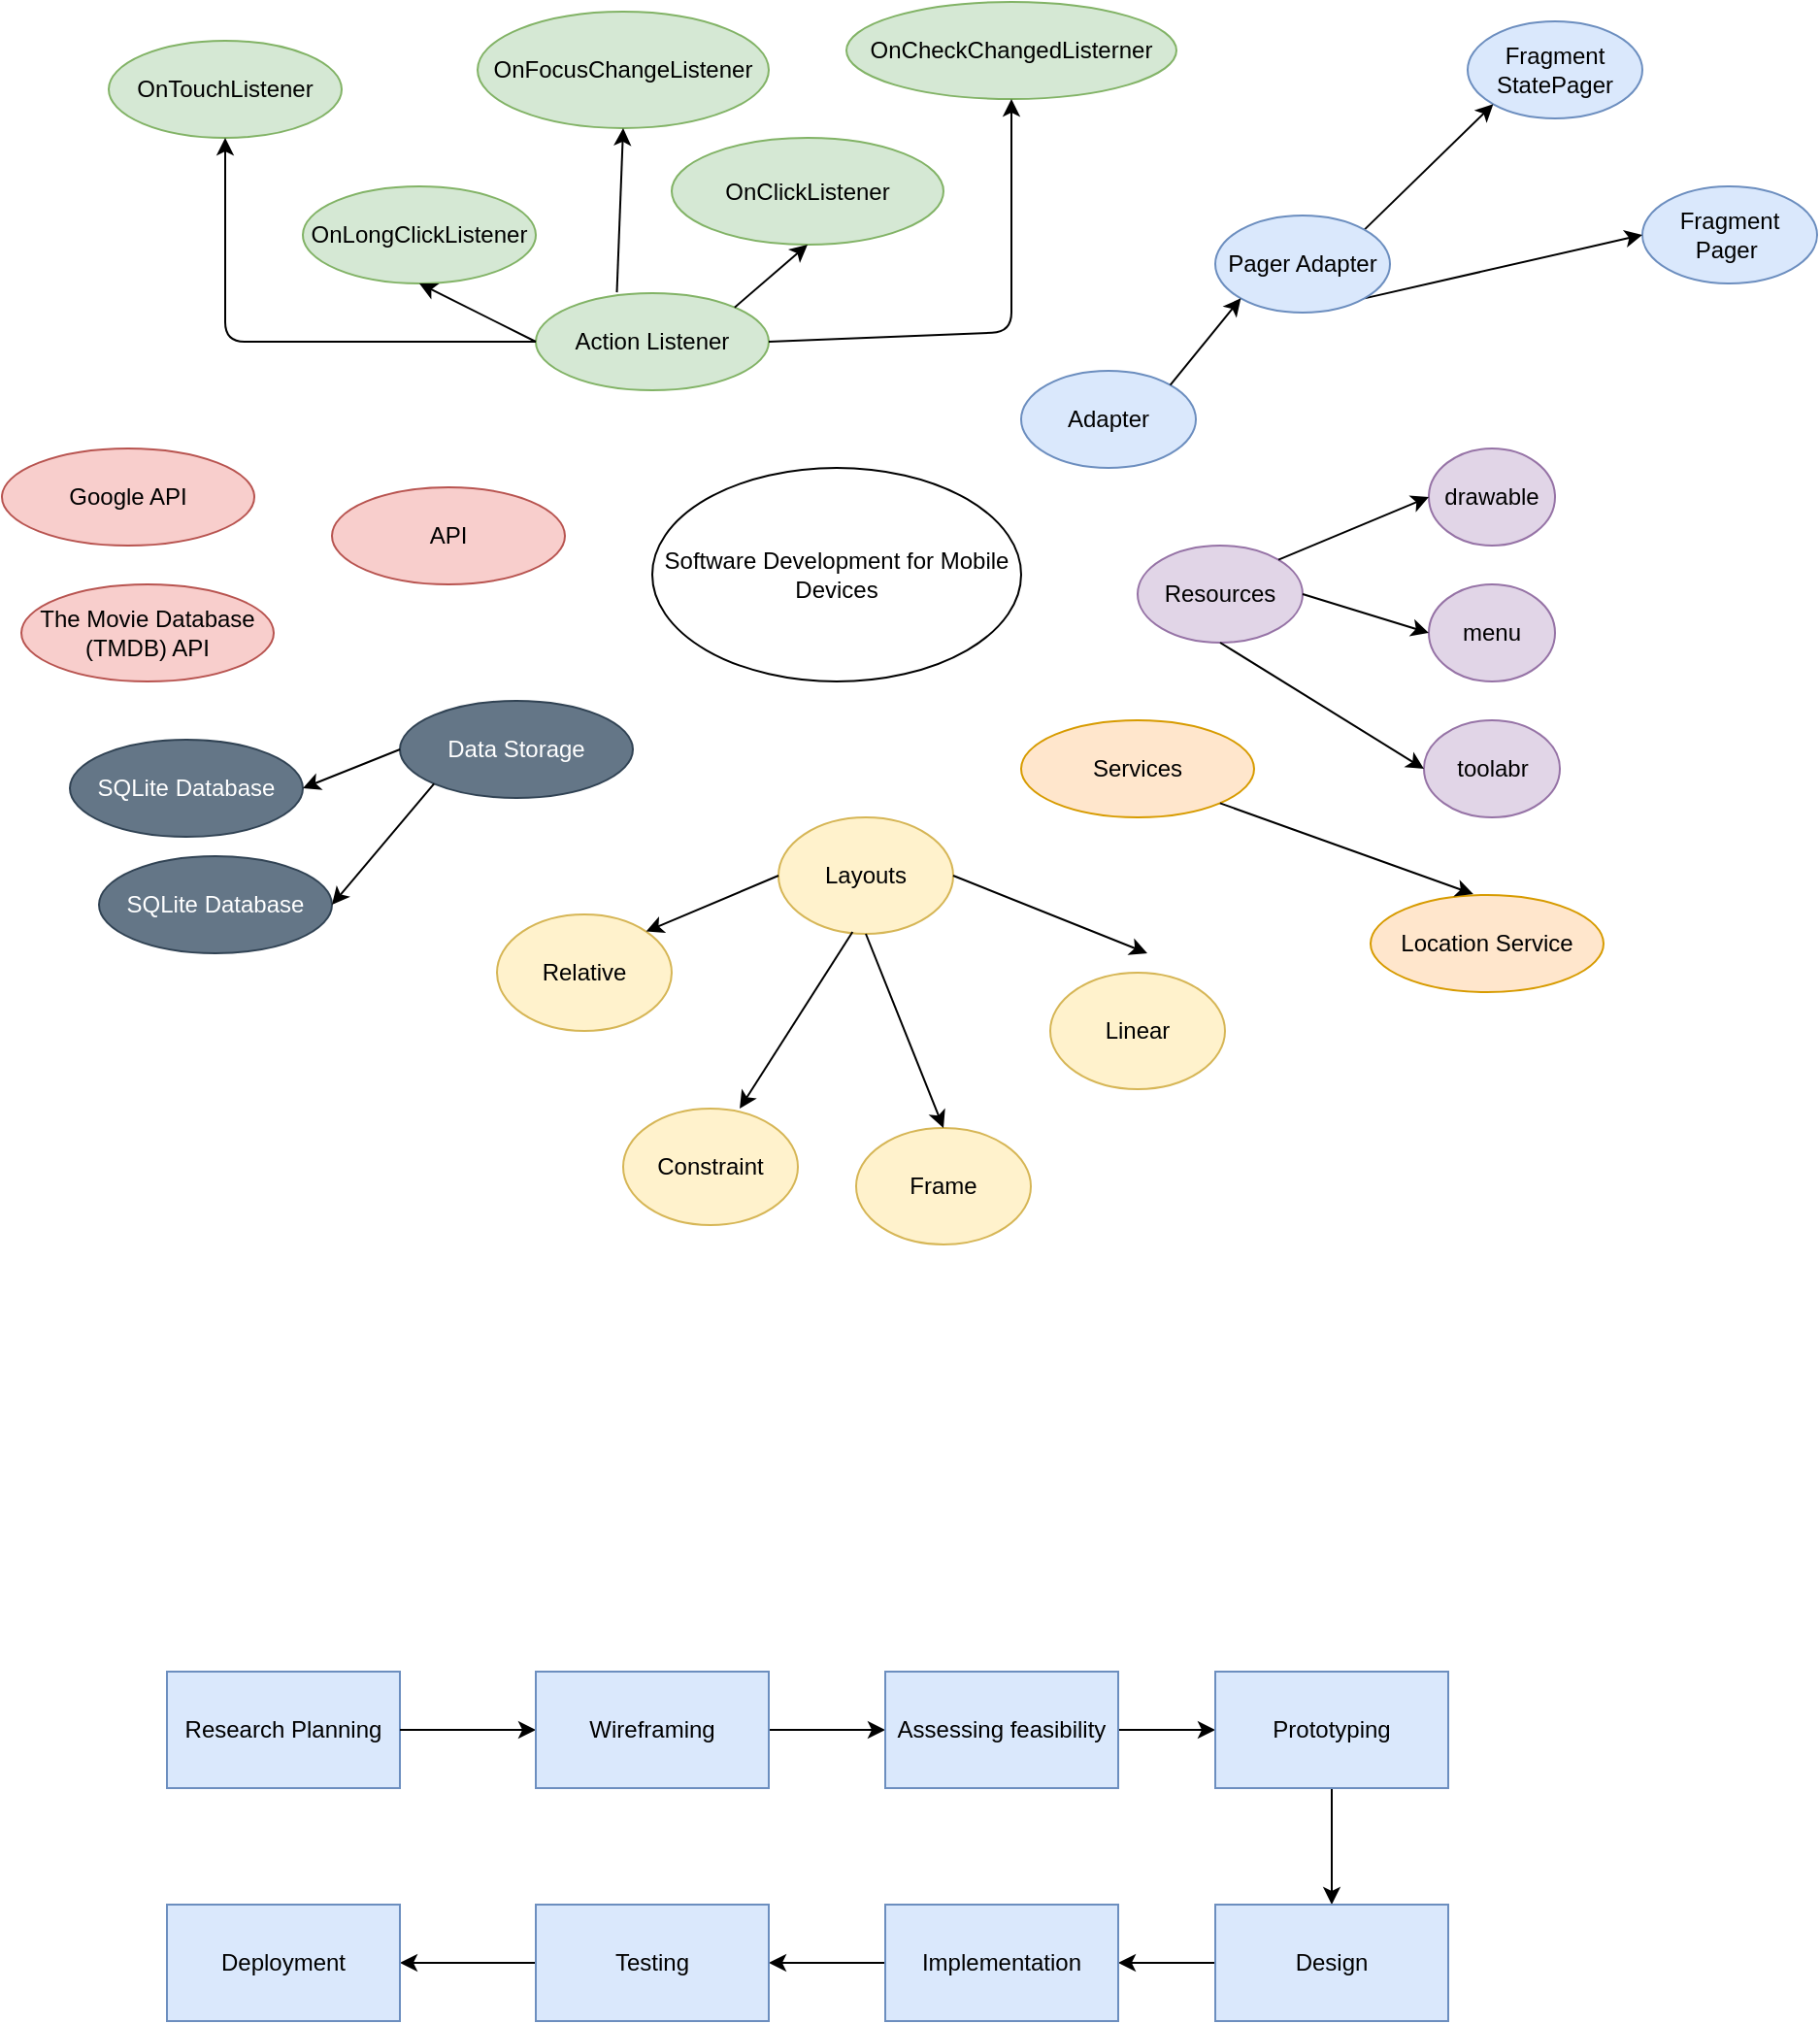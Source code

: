 <mxfile version="13.10.6" type="github">
  <diagram id="_IcGMIGTIdPKFYpLK2mo" name="Page-1">
    <mxGraphModel dx="1673" dy="934" grid="1" gridSize="10" guides="1" tooltips="1" connect="1" arrows="1" fold="1" page="1" pageScale="1" pageWidth="850" pageHeight="1100" math="0" shadow="0">
      <root>
        <mxCell id="0" />
        <mxCell id="1" parent="0" />
        <mxCell id="GZ2_ms9fhdKO5eDh5p_e-1" value="Software Development for Mobile Devices" style="ellipse;whiteSpace=wrap;html=1;" parent="1" vertex="1">
          <mxGeometry x="350" y="260" width="190" height="110" as="geometry" />
        </mxCell>
        <mxCell id="vNKZ11IszwrZXHyL2043-1" value="Research Planning" style="rounded=0;whiteSpace=wrap;html=1;fillColor=#dae8fc;strokeColor=#6c8ebf;" vertex="1" parent="1">
          <mxGeometry x="100" y="880" width="120" height="60" as="geometry" />
        </mxCell>
        <mxCell id="vNKZ11IszwrZXHyL2043-2" value="" style="endArrow=classic;html=1;exitX=1;exitY=0.5;exitDx=0;exitDy=0;" edge="1" parent="1" source="vNKZ11IszwrZXHyL2043-1">
          <mxGeometry width="50" height="50" relative="1" as="geometry">
            <mxPoint x="270" y="930" as="sourcePoint" />
            <mxPoint x="290" y="910" as="targetPoint" />
          </mxGeometry>
        </mxCell>
        <mxCell id="vNKZ11IszwrZXHyL2043-14" value="" style="edgeStyle=orthogonalEdgeStyle;rounded=0;orthogonalLoop=1;jettySize=auto;html=1;" edge="1" parent="1" source="vNKZ11IszwrZXHyL2043-3" target="vNKZ11IszwrZXHyL2043-4">
          <mxGeometry relative="1" as="geometry" />
        </mxCell>
        <mxCell id="vNKZ11IszwrZXHyL2043-3" value="Wireframing" style="rounded=0;whiteSpace=wrap;html=1;fillColor=#dae8fc;strokeColor=#6c8ebf;" vertex="1" parent="1">
          <mxGeometry x="290" y="880" width="120" height="60" as="geometry" />
        </mxCell>
        <mxCell id="vNKZ11IszwrZXHyL2043-15" value="" style="edgeStyle=orthogonalEdgeStyle;rounded=0;orthogonalLoop=1;jettySize=auto;html=1;" edge="1" parent="1" source="vNKZ11IszwrZXHyL2043-4" target="vNKZ11IszwrZXHyL2043-5">
          <mxGeometry relative="1" as="geometry" />
        </mxCell>
        <mxCell id="vNKZ11IszwrZXHyL2043-4" value="Assessing feasibility" style="rounded=0;whiteSpace=wrap;html=1;fillColor=#dae8fc;strokeColor=#6c8ebf;" vertex="1" parent="1">
          <mxGeometry x="470" y="880" width="120" height="60" as="geometry" />
        </mxCell>
        <mxCell id="vNKZ11IszwrZXHyL2043-16" value="" style="edgeStyle=orthogonalEdgeStyle;rounded=0;orthogonalLoop=1;jettySize=auto;html=1;" edge="1" parent="1" source="vNKZ11IszwrZXHyL2043-5" target="vNKZ11IszwrZXHyL2043-7">
          <mxGeometry relative="1" as="geometry" />
        </mxCell>
        <mxCell id="vNKZ11IszwrZXHyL2043-5" value="Prototyping" style="rounded=0;whiteSpace=wrap;html=1;fillColor=#dae8fc;strokeColor=#6c8ebf;" vertex="1" parent="1">
          <mxGeometry x="640" y="880" width="120" height="60" as="geometry" />
        </mxCell>
        <mxCell id="vNKZ11IszwrZXHyL2043-17" value="" style="edgeStyle=orthogonalEdgeStyle;rounded=0;orthogonalLoop=1;jettySize=auto;html=1;" edge="1" parent="1" source="vNKZ11IszwrZXHyL2043-7" target="vNKZ11IszwrZXHyL2043-8">
          <mxGeometry relative="1" as="geometry" />
        </mxCell>
        <mxCell id="vNKZ11IszwrZXHyL2043-7" value="Design" style="rounded=0;whiteSpace=wrap;html=1;fillColor=#dae8fc;strokeColor=#6c8ebf;" vertex="1" parent="1">
          <mxGeometry x="640" y="1000" width="120" height="60" as="geometry" />
        </mxCell>
        <mxCell id="vNKZ11IszwrZXHyL2043-18" value="" style="edgeStyle=orthogonalEdgeStyle;rounded=0;orthogonalLoop=1;jettySize=auto;html=1;" edge="1" parent="1" source="vNKZ11IszwrZXHyL2043-8" target="vNKZ11IszwrZXHyL2043-9">
          <mxGeometry relative="1" as="geometry" />
        </mxCell>
        <mxCell id="vNKZ11IszwrZXHyL2043-8" value="Implementation" style="rounded=0;whiteSpace=wrap;html=1;fillColor=#dae8fc;strokeColor=#6c8ebf;" vertex="1" parent="1">
          <mxGeometry x="470" y="1000" width="120" height="60" as="geometry" />
        </mxCell>
        <mxCell id="vNKZ11IszwrZXHyL2043-19" value="" style="edgeStyle=orthogonalEdgeStyle;rounded=0;orthogonalLoop=1;jettySize=auto;html=1;" edge="1" parent="1" source="vNKZ11IszwrZXHyL2043-9" target="vNKZ11IszwrZXHyL2043-10">
          <mxGeometry relative="1" as="geometry" />
        </mxCell>
        <mxCell id="vNKZ11IszwrZXHyL2043-9" value="Testing" style="rounded=0;whiteSpace=wrap;html=1;fillColor=#dae8fc;strokeColor=#6c8ebf;" vertex="1" parent="1">
          <mxGeometry x="290" y="1000" width="120" height="60" as="geometry" />
        </mxCell>
        <mxCell id="vNKZ11IszwrZXHyL2043-10" value="Deployment" style="rounded=0;whiteSpace=wrap;html=1;fillColor=#dae8fc;strokeColor=#6c8ebf;" vertex="1" parent="1">
          <mxGeometry x="100" y="1000" width="120" height="60" as="geometry" />
        </mxCell>
        <mxCell id="vNKZ11IszwrZXHyL2043-20" value="Layouts" style="ellipse;whiteSpace=wrap;html=1;fillColor=#fff2cc;strokeColor=#d6b656;" vertex="1" parent="1">
          <mxGeometry x="415" y="440" width="90" height="60" as="geometry" />
        </mxCell>
        <mxCell id="vNKZ11IszwrZXHyL2043-21" value="Adapter" style="ellipse;whiteSpace=wrap;html=1;fillColor=#dae8fc;strokeColor=#6c8ebf;" vertex="1" parent="1">
          <mxGeometry x="540" y="210" width="90" height="50" as="geometry" />
        </mxCell>
        <mxCell id="vNKZ11IszwrZXHyL2043-22" value="Services" style="ellipse;whiteSpace=wrap;html=1;fillColor=#ffe6cc;strokeColor=#d79b00;" vertex="1" parent="1">
          <mxGeometry x="540" y="390" width="120" height="50" as="geometry" />
        </mxCell>
        <mxCell id="vNKZ11IszwrZXHyL2043-25" value="Action Listener" style="ellipse;whiteSpace=wrap;html=1;fillColor=#d5e8d4;strokeColor=#82b366;" vertex="1" parent="1">
          <mxGeometry x="290" y="170" width="120" height="50" as="geometry" />
        </mxCell>
        <mxCell id="vNKZ11IszwrZXHyL2043-26" value="Relative" style="ellipse;whiteSpace=wrap;html=1;fillColor=#fff2cc;strokeColor=#d6b656;" vertex="1" parent="1">
          <mxGeometry x="270" y="490" width="90" height="60" as="geometry" />
        </mxCell>
        <mxCell id="vNKZ11IszwrZXHyL2043-27" value="Constraint" style="ellipse;whiteSpace=wrap;html=1;fillColor=#fff2cc;strokeColor=#d6b656;" vertex="1" parent="1">
          <mxGeometry x="335" y="590" width="90" height="60" as="geometry" />
        </mxCell>
        <mxCell id="vNKZ11IszwrZXHyL2043-28" value="Linear" style="ellipse;whiteSpace=wrap;html=1;fillColor=#fff2cc;strokeColor=#d6b656;" vertex="1" parent="1">
          <mxGeometry x="555" y="520" width="90" height="60" as="geometry" />
        </mxCell>
        <mxCell id="vNKZ11IszwrZXHyL2043-29" value="Frame" style="ellipse;whiteSpace=wrap;html=1;fillColor=#fff2cc;strokeColor=#d6b656;" vertex="1" parent="1">
          <mxGeometry x="455" y="600" width="90" height="60" as="geometry" />
        </mxCell>
        <mxCell id="vNKZ11IszwrZXHyL2043-35" value="" style="endArrow=classic;html=1;exitX=1;exitY=0.5;exitDx=0;exitDy=0;" edge="1" parent="1" source="vNKZ11IszwrZXHyL2043-20">
          <mxGeometry width="50" height="50" relative="1" as="geometry">
            <mxPoint x="555" y="510" as="sourcePoint" />
            <mxPoint x="605" y="510" as="targetPoint" />
          </mxGeometry>
        </mxCell>
        <mxCell id="vNKZ11IszwrZXHyL2043-36" value="" style="endArrow=classic;html=1;exitX=0.5;exitY=1;exitDx=0;exitDy=0;entryX=0.5;entryY=0;entryDx=0;entryDy=0;" edge="1" parent="1" source="vNKZ11IszwrZXHyL2043-20" target="vNKZ11IszwrZXHyL2043-29">
          <mxGeometry width="50" height="50" relative="1" as="geometry">
            <mxPoint x="455" y="600" as="sourcePoint" />
            <mxPoint x="505" y="550" as="targetPoint" />
          </mxGeometry>
        </mxCell>
        <mxCell id="vNKZ11IszwrZXHyL2043-37" value="" style="endArrow=classic;html=1;exitX=0.424;exitY=0.983;exitDx=0;exitDy=0;exitPerimeter=0;entryX=0.667;entryY=0;entryDx=0;entryDy=0;entryPerimeter=0;" edge="1" parent="1" source="vNKZ11IszwrZXHyL2043-20" target="vNKZ11IszwrZXHyL2043-27">
          <mxGeometry width="50" height="50" relative="1" as="geometry">
            <mxPoint x="385" y="590" as="sourcePoint" />
            <mxPoint x="435" y="540" as="targetPoint" />
          </mxGeometry>
        </mxCell>
        <mxCell id="vNKZ11IszwrZXHyL2043-38" value="" style="endArrow=classic;html=1;exitX=0;exitY=0.5;exitDx=0;exitDy=0;entryX=1;entryY=0;entryDx=0;entryDy=0;" edge="1" parent="1" source="vNKZ11IszwrZXHyL2043-20" target="vNKZ11IszwrZXHyL2043-26">
          <mxGeometry width="50" height="50" relative="1" as="geometry">
            <mxPoint x="265" y="510" as="sourcePoint" />
            <mxPoint x="315" y="460" as="targetPoint" />
          </mxGeometry>
        </mxCell>
        <mxCell id="vNKZ11IszwrZXHyL2043-39" value="Fragment Pager&amp;nbsp;" style="ellipse;whiteSpace=wrap;html=1;fillColor=#dae8fc;strokeColor=#6c8ebf;" vertex="1" parent="1">
          <mxGeometry x="860" y="115" width="90" height="50" as="geometry" />
        </mxCell>
        <mxCell id="vNKZ11IszwrZXHyL2043-40" value="Fragment StatePager" style="ellipse;whiteSpace=wrap;html=1;fillColor=#dae8fc;strokeColor=#6c8ebf;" vertex="1" parent="1">
          <mxGeometry x="770" y="30" width="90" height="50" as="geometry" />
        </mxCell>
        <mxCell id="vNKZ11IszwrZXHyL2043-41" value="" style="endArrow=classic;html=1;exitX=1;exitY=1;exitDx=0;exitDy=0;entryX=0;entryY=0.5;entryDx=0;entryDy=0;" edge="1" parent="1" source="vNKZ11IszwrZXHyL2043-53" target="vNKZ11IszwrZXHyL2043-39">
          <mxGeometry width="50" height="50" relative="1" as="geometry">
            <mxPoint x="580" y="470" as="sourcePoint" />
            <mxPoint x="630" y="420" as="targetPoint" />
          </mxGeometry>
        </mxCell>
        <mxCell id="vNKZ11IszwrZXHyL2043-42" value="" style="endArrow=classic;html=1;exitX=1;exitY=0;exitDx=0;exitDy=0;entryX=0;entryY=1;entryDx=0;entryDy=0;" edge="1" parent="1" source="vNKZ11IszwrZXHyL2043-53" target="vNKZ11IszwrZXHyL2043-40">
          <mxGeometry width="50" height="50" relative="1" as="geometry">
            <mxPoint x="790" y="300" as="sourcePoint" />
            <mxPoint x="840" y="250" as="targetPoint" />
          </mxGeometry>
        </mxCell>
        <mxCell id="vNKZ11IszwrZXHyL2043-43" value="OnClickListener" style="ellipse;whiteSpace=wrap;html=1;fillColor=#d5e8d4;strokeColor=#82b366;" vertex="1" parent="1">
          <mxGeometry x="360" y="90" width="140" height="55" as="geometry" />
        </mxCell>
        <mxCell id="vNKZ11IszwrZXHyL2043-44" value="OnCheckChangedListerner" style="ellipse;whiteSpace=wrap;html=1;fillColor=#d5e8d4;strokeColor=#82b366;" vertex="1" parent="1">
          <mxGeometry x="450" y="20" width="170" height="50" as="geometry" />
        </mxCell>
        <mxCell id="vNKZ11IszwrZXHyL2043-45" value="OnTouchListener" style="ellipse;whiteSpace=wrap;html=1;fillColor=#d5e8d4;strokeColor=#82b366;" vertex="1" parent="1">
          <mxGeometry x="70" y="40" width="120" height="50" as="geometry" />
        </mxCell>
        <mxCell id="vNKZ11IszwrZXHyL2043-46" value="OnLongClickListener" style="ellipse;whiteSpace=wrap;html=1;fillColor=#d5e8d4;strokeColor=#82b366;" vertex="1" parent="1">
          <mxGeometry x="170" y="115" width="120" height="50" as="geometry" />
        </mxCell>
        <mxCell id="vNKZ11IszwrZXHyL2043-47" value="OnFocusChangeListener" style="ellipse;whiteSpace=wrap;html=1;fillColor=#d5e8d4;strokeColor=#82b366;" vertex="1" parent="1">
          <mxGeometry x="260" y="25" width="150" height="60" as="geometry" />
        </mxCell>
        <mxCell id="vNKZ11IszwrZXHyL2043-48" value="" style="endArrow=classic;html=1;exitX=0;exitY=0.5;exitDx=0;exitDy=0;entryX=0.5;entryY=1;entryDx=0;entryDy=0;" edge="1" parent="1" source="vNKZ11IszwrZXHyL2043-25" target="vNKZ11IszwrZXHyL2043-46">
          <mxGeometry width="50" height="50" relative="1" as="geometry">
            <mxPoint x="290" y="310" as="sourcePoint" />
            <mxPoint x="340" y="260" as="targetPoint" />
          </mxGeometry>
        </mxCell>
        <mxCell id="vNKZ11IszwrZXHyL2043-49" value="" style="endArrow=classic;html=1;entryX=0.5;entryY=1;entryDx=0;entryDy=0;exitX=0;exitY=0.5;exitDx=0;exitDy=0;" edge="1" parent="1" source="vNKZ11IszwrZXHyL2043-25" target="vNKZ11IszwrZXHyL2043-45">
          <mxGeometry width="50" height="50" relative="1" as="geometry">
            <mxPoint x="230" y="300" as="sourcePoint" />
            <mxPoint x="280" y="250" as="targetPoint" />
            <Array as="points">
              <mxPoint x="130" y="195" />
            </Array>
          </mxGeometry>
        </mxCell>
        <mxCell id="vNKZ11IszwrZXHyL2043-50" value="" style="endArrow=classic;html=1;entryX=0.5;entryY=1;entryDx=0;entryDy=0;exitX=1;exitY=0.5;exitDx=0;exitDy=0;" edge="1" parent="1" source="vNKZ11IszwrZXHyL2043-25" target="vNKZ11IszwrZXHyL2043-44">
          <mxGeometry width="50" height="50" relative="1" as="geometry">
            <mxPoint x="290" y="300" as="sourcePoint" />
            <mxPoint x="340" y="250" as="targetPoint" />
            <Array as="points">
              <mxPoint x="535" y="190" />
            </Array>
          </mxGeometry>
        </mxCell>
        <mxCell id="vNKZ11IszwrZXHyL2043-51" value="" style="endArrow=classic;html=1;entryX=0.5;entryY=1;entryDx=0;entryDy=0;exitX=0.348;exitY=-0.009;exitDx=0;exitDy=0;exitPerimeter=0;" edge="1" parent="1" source="vNKZ11IszwrZXHyL2043-25" target="vNKZ11IszwrZXHyL2043-47">
          <mxGeometry width="50" height="50" relative="1" as="geometry">
            <mxPoint x="280" y="290" as="sourcePoint" />
            <mxPoint x="330" y="240" as="targetPoint" />
          </mxGeometry>
        </mxCell>
        <mxCell id="vNKZ11IszwrZXHyL2043-52" value="" style="endArrow=classic;html=1;entryX=0.5;entryY=1;entryDx=0;entryDy=0;exitX=1;exitY=0;exitDx=0;exitDy=0;" edge="1" parent="1" source="vNKZ11IszwrZXHyL2043-25" target="vNKZ11IszwrZXHyL2043-43">
          <mxGeometry width="50" height="50" relative="1" as="geometry">
            <mxPoint x="270" y="270" as="sourcePoint" />
            <mxPoint x="320" y="220" as="targetPoint" />
          </mxGeometry>
        </mxCell>
        <mxCell id="vNKZ11IszwrZXHyL2043-53" value="Pager Adapter" style="ellipse;whiteSpace=wrap;html=1;fillColor=#dae8fc;strokeColor=#6c8ebf;" vertex="1" parent="1">
          <mxGeometry x="640" y="130" width="90" height="50" as="geometry" />
        </mxCell>
        <mxCell id="vNKZ11IszwrZXHyL2043-54" value="" style="endArrow=classic;html=1;exitX=1;exitY=0;exitDx=0;exitDy=0;entryX=0;entryY=1;entryDx=0;entryDy=0;" edge="1" parent="1" source="vNKZ11IszwrZXHyL2043-21" target="vNKZ11IszwrZXHyL2043-53">
          <mxGeometry width="50" height="50" relative="1" as="geometry">
            <mxPoint x="710" y="380" as="sourcePoint" />
            <mxPoint x="760" y="330" as="targetPoint" />
          </mxGeometry>
        </mxCell>
        <mxCell id="vNKZ11IszwrZXHyL2043-55" value="Location Service" style="ellipse;whiteSpace=wrap;html=1;fillColor=#ffe6cc;strokeColor=#d79b00;" vertex="1" parent="1">
          <mxGeometry x="720" y="480" width="120" height="50" as="geometry" />
        </mxCell>
        <mxCell id="vNKZ11IszwrZXHyL2043-56" value="API" style="ellipse;whiteSpace=wrap;html=1;fillColor=#f8cecc;strokeColor=#b85450;" vertex="1" parent="1">
          <mxGeometry x="185" y="270" width="120" height="50" as="geometry" />
        </mxCell>
        <mxCell id="vNKZ11IszwrZXHyL2043-57" value="Resources" style="ellipse;whiteSpace=wrap;html=1;fillColor=#e1d5e7;strokeColor=#9673a6;" vertex="1" parent="1">
          <mxGeometry x="600" y="300" width="85" height="50" as="geometry" />
        </mxCell>
        <mxCell id="vNKZ11IszwrZXHyL2043-59" value="drawable" style="ellipse;whiteSpace=wrap;html=1;fillColor=#e1d5e7;strokeColor=#9673a6;" vertex="1" parent="1">
          <mxGeometry x="750" y="250" width="65" height="50" as="geometry" />
        </mxCell>
        <mxCell id="vNKZ11IszwrZXHyL2043-60" value="menu" style="ellipse;whiteSpace=wrap;html=1;fillColor=#e1d5e7;strokeColor=#9673a6;" vertex="1" parent="1">
          <mxGeometry x="750" y="320" width="65" height="50" as="geometry" />
        </mxCell>
        <mxCell id="vNKZ11IszwrZXHyL2043-61" value="toolabr" style="ellipse;whiteSpace=wrap;html=1;fillColor=#e1d5e7;strokeColor=#9673a6;" vertex="1" parent="1">
          <mxGeometry x="747.5" y="390" width="70" height="50" as="geometry" />
        </mxCell>
        <mxCell id="vNKZ11IszwrZXHyL2043-62" value="" style="endArrow=classic;html=1;exitX=1;exitY=1;exitDx=0;exitDy=0;entryX=0.441;entryY=-0.009;entryDx=0;entryDy=0;entryPerimeter=0;" edge="1" parent="1" source="vNKZ11IszwrZXHyL2043-22" target="vNKZ11IszwrZXHyL2043-55">
          <mxGeometry width="50" height="50" relative="1" as="geometry">
            <mxPoint x="500" y="580" as="sourcePoint" />
            <mxPoint x="550" y="530" as="targetPoint" />
          </mxGeometry>
        </mxCell>
        <mxCell id="vNKZ11IszwrZXHyL2043-63" value="" style="endArrow=classic;html=1;exitX=1;exitY=0;exitDx=0;exitDy=0;entryX=0;entryY=0.5;entryDx=0;entryDy=0;" edge="1" parent="1" source="vNKZ11IszwrZXHyL2043-57" target="vNKZ11IszwrZXHyL2043-59">
          <mxGeometry width="50" height="50" relative="1" as="geometry">
            <mxPoint x="970" y="490" as="sourcePoint" />
            <mxPoint x="1020" y="440" as="targetPoint" />
          </mxGeometry>
        </mxCell>
        <mxCell id="vNKZ11IszwrZXHyL2043-64" value="" style="endArrow=classic;html=1;exitX=1;exitY=0.5;exitDx=0;exitDy=0;entryX=0;entryY=0.5;entryDx=0;entryDy=0;" edge="1" parent="1" source="vNKZ11IszwrZXHyL2043-57" target="vNKZ11IszwrZXHyL2043-60">
          <mxGeometry width="50" height="50" relative="1" as="geometry">
            <mxPoint x="930" y="360" as="sourcePoint" />
            <mxPoint x="980" y="310" as="targetPoint" />
          </mxGeometry>
        </mxCell>
        <mxCell id="vNKZ11IszwrZXHyL2043-65" value="" style="endArrow=classic;html=1;exitX=0.5;exitY=1;exitDx=0;exitDy=0;entryX=0;entryY=0.5;entryDx=0;entryDy=0;" edge="1" parent="1" source="vNKZ11IszwrZXHyL2043-57" target="vNKZ11IszwrZXHyL2043-61">
          <mxGeometry width="50" height="50" relative="1" as="geometry">
            <mxPoint x="860" y="410" as="sourcePoint" />
            <mxPoint x="910" y="360" as="targetPoint" />
          </mxGeometry>
        </mxCell>
        <mxCell id="vNKZ11IszwrZXHyL2043-66" value="Google API" style="ellipse;whiteSpace=wrap;html=1;fillColor=#f8cecc;strokeColor=#b85450;" vertex="1" parent="1">
          <mxGeometry x="15" y="250" width="130" height="50" as="geometry" />
        </mxCell>
        <mxCell id="vNKZ11IszwrZXHyL2043-67" value="The Movie Database (TMDB) API" style="ellipse;whiteSpace=wrap;html=1;fillColor=#f8cecc;strokeColor=#b85450;" vertex="1" parent="1">
          <mxGeometry x="25" y="320" width="130" height="50" as="geometry" />
        </mxCell>
        <mxCell id="vNKZ11IszwrZXHyL2043-69" value="Data Storage" style="ellipse;whiteSpace=wrap;html=1;fillColor=#647687;strokeColor=#314354;fontColor=#ffffff;" vertex="1" parent="1">
          <mxGeometry x="220" y="380" width="120" height="50" as="geometry" />
        </mxCell>
        <mxCell id="vNKZ11IszwrZXHyL2043-70" value="SQLite Database" style="ellipse;whiteSpace=wrap;html=1;fillColor=#647687;strokeColor=#314354;fontColor=#ffffff;" vertex="1" parent="1">
          <mxGeometry x="50" y="400" width="120" height="50" as="geometry" />
        </mxCell>
        <mxCell id="vNKZ11IszwrZXHyL2043-71" value="SQLite Database" style="ellipse;whiteSpace=wrap;html=1;fillColor=#647687;strokeColor=#314354;fontColor=#ffffff;" vertex="1" parent="1">
          <mxGeometry x="65" y="460" width="120" height="50" as="geometry" />
        </mxCell>
        <mxCell id="vNKZ11IszwrZXHyL2043-72" value="" style="endArrow=classic;html=1;entryX=1;entryY=0.5;entryDx=0;entryDy=0;exitX=0;exitY=0.5;exitDx=0;exitDy=0;" edge="1" parent="1" source="vNKZ11IszwrZXHyL2043-69" target="vNKZ11IszwrZXHyL2043-70">
          <mxGeometry width="50" height="50" relative="1" as="geometry">
            <mxPoint x="230" y="670" as="sourcePoint" />
            <mxPoint x="280" y="620" as="targetPoint" />
          </mxGeometry>
        </mxCell>
        <mxCell id="vNKZ11IszwrZXHyL2043-73" value="" style="endArrow=classic;html=1;entryX=1;entryY=0.5;entryDx=0;entryDy=0;exitX=0;exitY=1;exitDx=0;exitDy=0;" edge="1" parent="1" source="vNKZ11IszwrZXHyL2043-69" target="vNKZ11IszwrZXHyL2043-71">
          <mxGeometry width="50" height="50" relative="1" as="geometry">
            <mxPoint x="190" y="580" as="sourcePoint" />
            <mxPoint x="240" y="530" as="targetPoint" />
          </mxGeometry>
        </mxCell>
      </root>
    </mxGraphModel>
  </diagram>
</mxfile>
